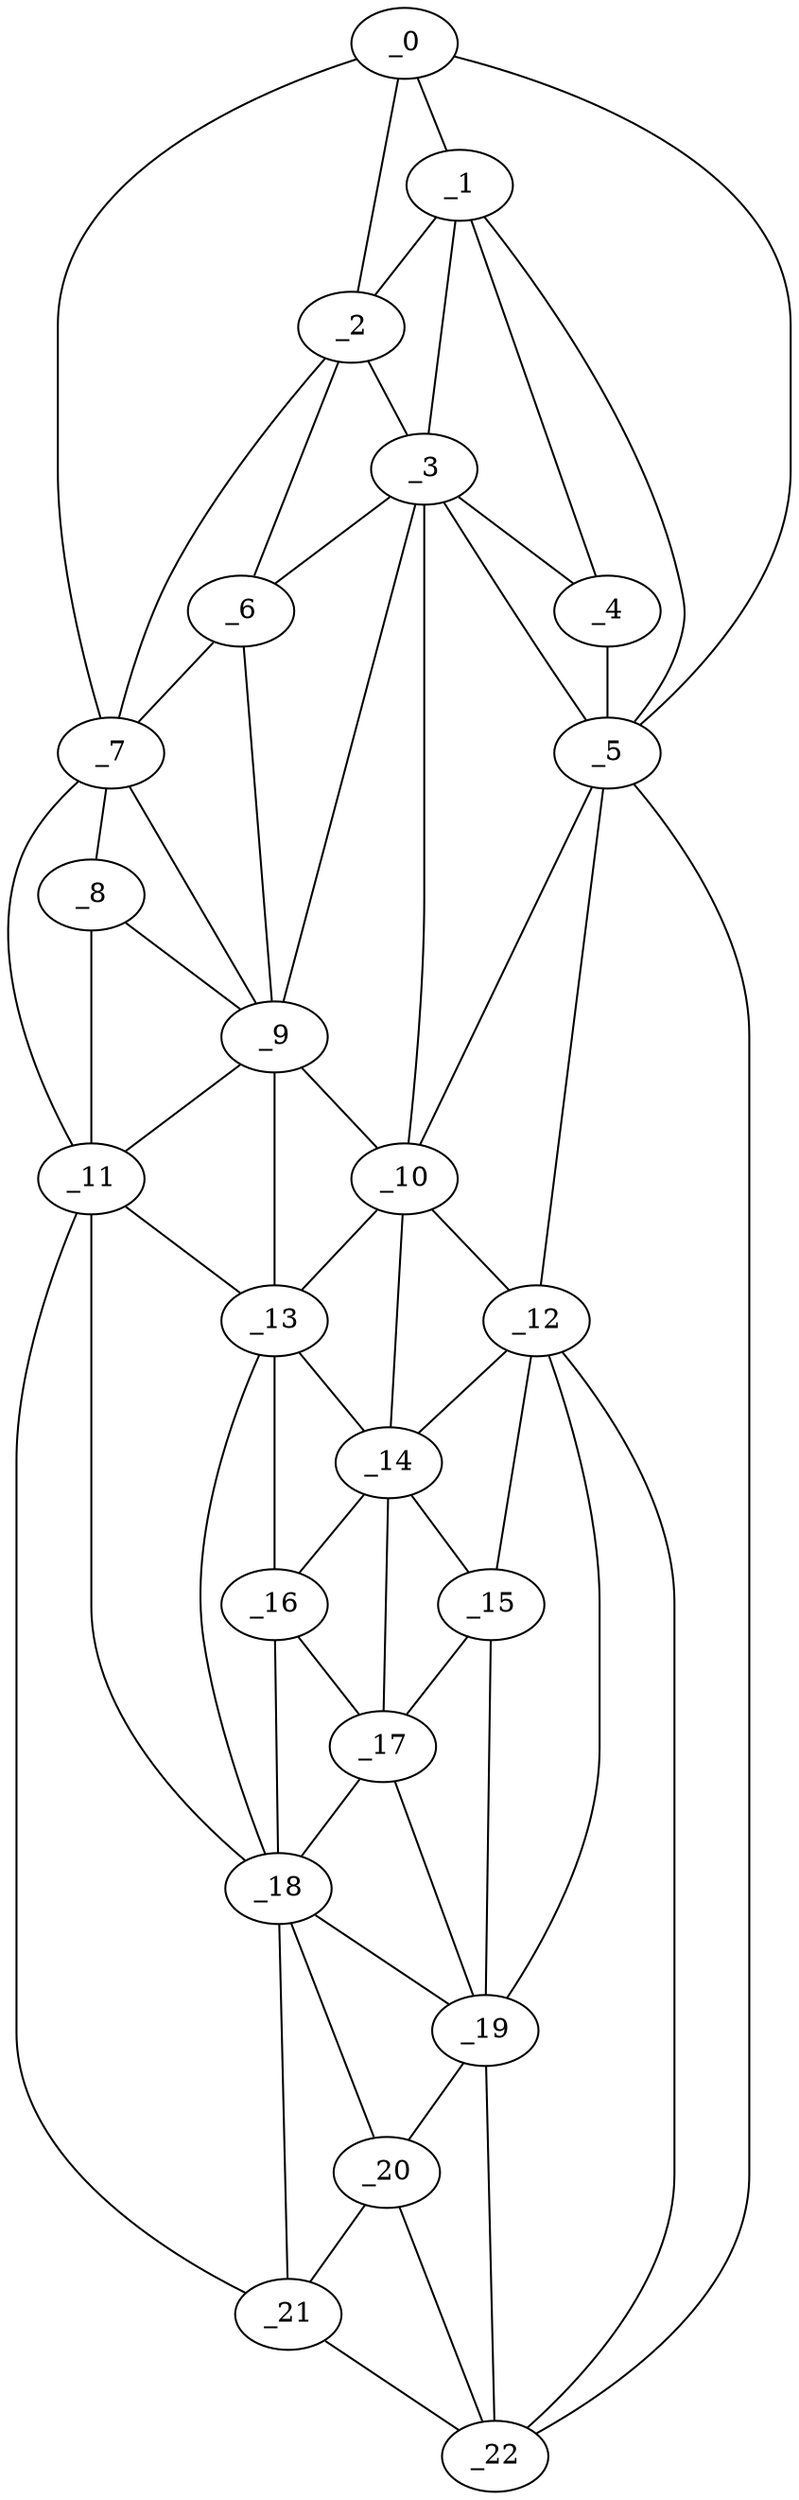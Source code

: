 graph "obj78__20.gxl" {
	_0	 [x=5,
		y=60];
	_1	 [x=14,
		y=60];
	_0 -- _1	 [valence=2];
	_2	 [x=32,
		y=50];
	_0 -- _2	 [valence=1];
	_5	 [x=44,
		y=73];
	_0 -- _5	 [valence=1];
	_7	 [x=57,
		y=38];
	_0 -- _7	 [valence=1];
	_1 -- _2	 [valence=2];
	_3	 [x=40,
		y=61];
	_1 -- _3	 [valence=1];
	_4	 [x=40,
		y=65];
	_1 -- _4	 [valence=2];
	_1 -- _5	 [valence=2];
	_2 -- _3	 [valence=2];
	_6	 [x=48,
		y=46];
	_2 -- _6	 [valence=2];
	_2 -- _7	 [valence=2];
	_3 -- _4	 [valence=2];
	_3 -- _5	 [valence=1];
	_3 -- _6	 [valence=2];
	_9	 [x=72,
		y=51];
	_3 -- _9	 [valence=1];
	_10	 [x=75,
		y=63];
	_3 -- _10	 [valence=2];
	_4 -- _5	 [valence=1];
	_5 -- _10	 [valence=2];
	_12	 [x=90,
		y=71];
	_5 -- _12	 [valence=2];
	_22	 [x=126,
		y=81];
	_5 -- _22	 [valence=1];
	_6 -- _7	 [valence=1];
	_6 -- _9	 [valence=1];
	_8	 [x=72,
		y=41];
	_7 -- _8	 [valence=1];
	_7 -- _9	 [valence=2];
	_11	 [x=84,
		y=39];
	_7 -- _11	 [valence=1];
	_8 -- _9	 [valence=2];
	_8 -- _11	 [valence=2];
	_9 -- _10	 [valence=1];
	_9 -- _11	 [valence=2];
	_13	 [x=91,
		y=49];
	_9 -- _13	 [valence=2];
	_10 -- _12	 [valence=2];
	_10 -- _13	 [valence=2];
	_14	 [x=91,
		y=66];
	_10 -- _14	 [valence=1];
	_11 -- _13	 [valence=1];
	_18	 [x=106,
		y=55];
	_11 -- _18	 [valence=2];
	_21	 [x=125,
		y=62];
	_11 -- _21	 [valence=1];
	_12 -- _14	 [valence=1];
	_15	 [x=96,
		y=69];
	_12 -- _15	 [valence=2];
	_19	 [x=110,
		y=75];
	_12 -- _19	 [valence=2];
	_12 -- _22	 [valence=1];
	_13 -- _14	 [valence=2];
	_16	 [x=98,
		y=54];
	_13 -- _16	 [valence=1];
	_13 -- _18	 [valence=2];
	_14 -- _15	 [valence=2];
	_14 -- _16	 [valence=2];
	_17	 [x=99,
		y=63];
	_14 -- _17	 [valence=2];
	_15 -- _17	 [valence=1];
	_15 -- _19	 [valence=1];
	_16 -- _17	 [valence=1];
	_16 -- _18	 [valence=2];
	_17 -- _18	 [valence=2];
	_17 -- _19	 [valence=1];
	_18 -- _19	 [valence=2];
	_20	 [x=119,
		y=70];
	_18 -- _20	 [valence=2];
	_18 -- _21	 [valence=1];
	_19 -- _20	 [valence=1];
	_19 -- _22	 [valence=1];
	_20 -- _21	 [valence=1];
	_20 -- _22	 [valence=2];
	_21 -- _22	 [valence=1];
}
